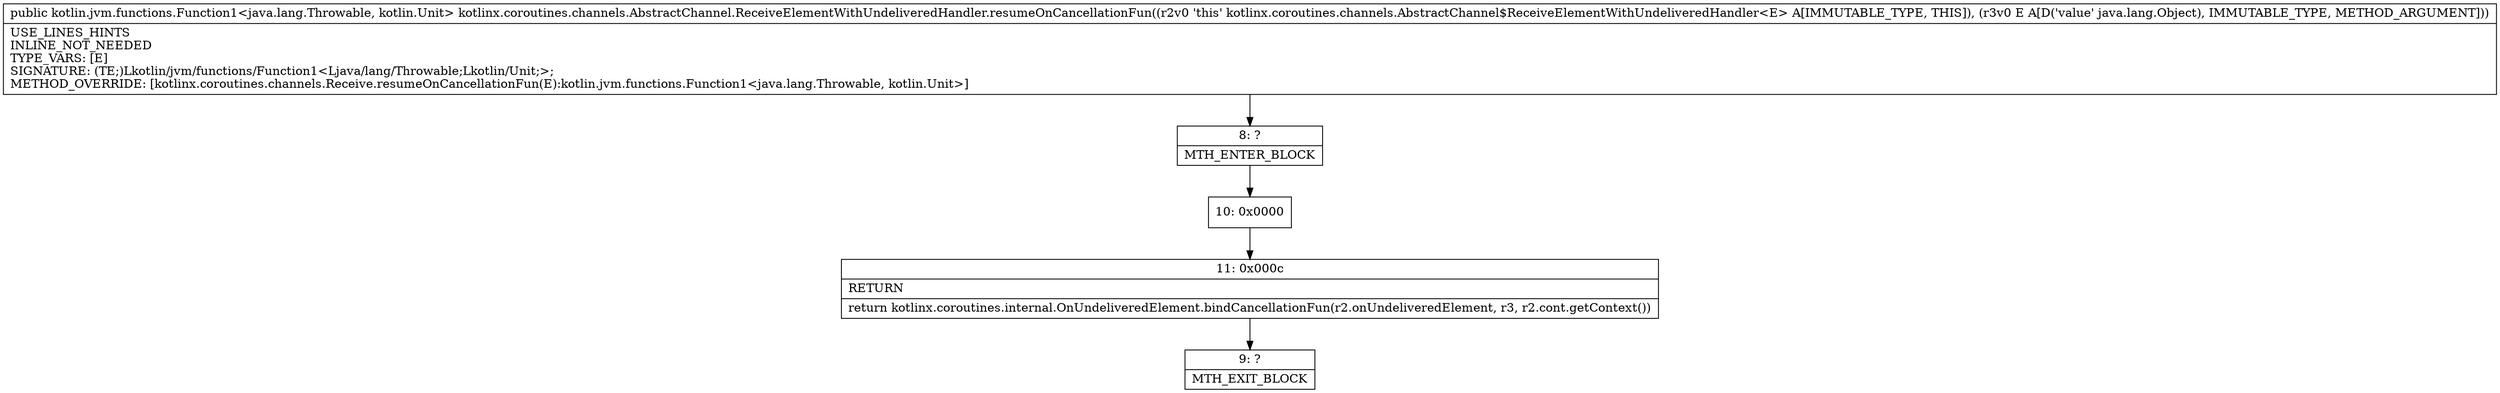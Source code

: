 digraph "CFG forkotlinx.coroutines.channels.AbstractChannel.ReceiveElementWithUndeliveredHandler.resumeOnCancellationFun(Ljava\/lang\/Object;)Lkotlin\/jvm\/functions\/Function1;" {
Node_8 [shape=record,label="{8\:\ ?|MTH_ENTER_BLOCK\l}"];
Node_10 [shape=record,label="{10\:\ 0x0000}"];
Node_11 [shape=record,label="{11\:\ 0x000c|RETURN\l|return kotlinx.coroutines.internal.OnUndeliveredElement.bindCancellationFun(r2.onUndeliveredElement, r3, r2.cont.getContext())\l}"];
Node_9 [shape=record,label="{9\:\ ?|MTH_EXIT_BLOCK\l}"];
MethodNode[shape=record,label="{public kotlin.jvm.functions.Function1\<java.lang.Throwable, kotlin.Unit\> kotlinx.coroutines.channels.AbstractChannel.ReceiveElementWithUndeliveredHandler.resumeOnCancellationFun((r2v0 'this' kotlinx.coroutines.channels.AbstractChannel$ReceiveElementWithUndeliveredHandler\<E\> A[IMMUTABLE_TYPE, THIS]), (r3v0 E A[D('value' java.lang.Object), IMMUTABLE_TYPE, METHOD_ARGUMENT]))  | USE_LINES_HINTS\lINLINE_NOT_NEEDED\lTYPE_VARS: [E]\lSIGNATURE: (TE;)Lkotlin\/jvm\/functions\/Function1\<Ljava\/lang\/Throwable;Lkotlin\/Unit;\>;\lMETHOD_OVERRIDE: [kotlinx.coroutines.channels.Receive.resumeOnCancellationFun(E):kotlin.jvm.functions.Function1\<java.lang.Throwable, kotlin.Unit\>]\l}"];
MethodNode -> Node_8;Node_8 -> Node_10;
Node_10 -> Node_11;
Node_11 -> Node_9;
}

